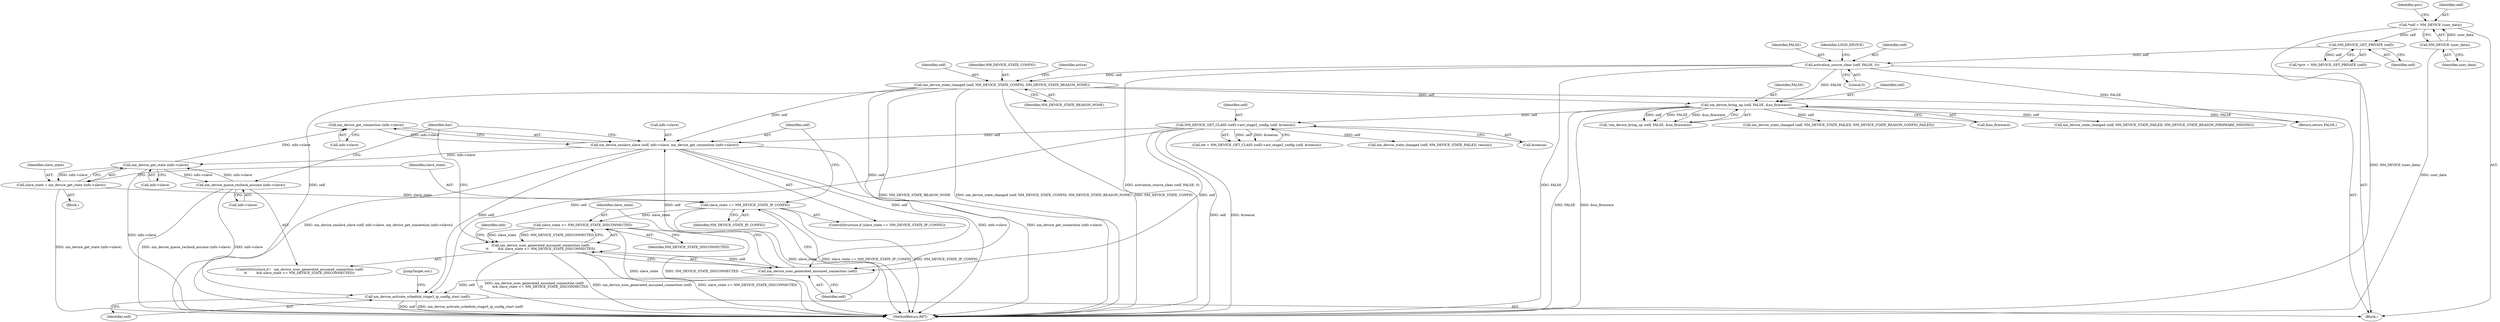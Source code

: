 digraph "0_NetworkManager_d5fc88e573fa58b93034b04d35a2454f5d28cad9@API" {
"1003857" [label="(Call,nm_device_get_connection (info->slave))"];
"1003844" [label="(Call,nm_device_get_state (info->slave))"];
"1003869" [label="(Call,nm_device_queue_recheck_assume (info->slave))"];
"1003852" [label="(Call,nm_device_enslave_slave (self, info->slave, nm_device_get_connection (info->slave)))"];
"1003799" [label="(Call,NM_DEVICE_GET_CLASS (self)->act_stage2_config (self, &reason))"];
"1003779" [label="(Call,nm_device_bring_up (self, FALSE, &no_firmware))"];
"1003768" [label="(Call,nm_device_state_changed (self, NM_DEVICE_STATE_CONFIG, NM_DEVICE_STATE_REASON_NONE))"];
"1003761" [label="(Call,activation_source_clear (self, FALSE, 0))"];
"1003742" [label="(Call,NM_DEVICE_GET_PRIVATE (self))"];
"1003735" [label="(Call,*self = NM_DEVICE (user_data))"];
"1003737" [label="(Call,NM_DEVICE (user_data))"];
"1003864" [label="(Call,nm_device_uses_generated_assumed_connection (self))"];
"1003857" [label="(Call,nm_device_get_connection (info->slave))"];
"1003842" [label="(Call,slave_state = nm_device_get_state (info->slave))"];
"1003849" [label="(Call,slave_state == NM_DEVICE_STATE_IP_CONFIG)"];
"1003866" [label="(Call,slave_state <= NM_DEVICE_STATE_DISCONNECTED)"];
"1003863" [label="(Call,nm_device_uses_generated_assumed_connection (self)\n\t\t         && slave_state <= NM_DEVICE_STATE_DISCONNECTED)"];
"1003876" [label="(Call,nm_device_activate_schedule_stage3_ip_config_start (self))"];
"1003779" [label="(Call,nm_device_bring_up (self, FALSE, &no_firmware))"];
"1003735" [label="(Call,*self = NM_DEVICE (user_data))"];
"1003858" [label="(Call,info->slave)"];
"1003764" [label="(Literal,0)"];
"1003737" [label="(Call,NM_DEVICE (user_data))"];
"1003834" [label="(Block,)"];
"1003800" [label="(Identifier,self)"];
"1003882" [label="(Return,return FALSE;)"];
"1003780" [label="(Identifier,self)"];
"1003843" [label="(Identifier,slave_state)"];
"1003870" [label="(Call,info->slave)"];
"1003782" [label="(Call,&no_firmware)"];
"1003844" [label="(Call,nm_device_get_state (info->slave))"];
"1003741" [label="(Identifier,priv)"];
"1003763" [label="(Identifier,FALSE)"];
"1003781" [label="(Identifier,FALSE)"];
"1003863" [label="(Call,nm_device_uses_generated_assumed_connection (self)\n\t\t         && slave_state <= NM_DEVICE_STATE_DISCONNECTED)"];
"1003868" [label="(Identifier,NM_DEVICE_STATE_DISCONNECTED)"];
"1003877" [label="(Identifier,self)"];
"1003865" [label="(Identifier,self)"];
"1003851" [label="(Identifier,NM_DEVICE_STATE_IP_CONFIG)"];
"1003876" [label="(Call,nm_device_activate_schedule_stage3_ip_config_start (self))"];
"1003867" [label="(Identifier,slave_state)"];
"1003771" [label="(Identifier,NM_DEVICE_STATE_REASON_NONE)"];
"1003849" [label="(Call,slave_state == NM_DEVICE_STATE_IP_CONFIG)"];
"1003736" [label="(Identifier,self)"];
"1003878" [label="(JumpTarget,out:)"];
"1003845" [label="(Call,info->slave)"];
"1003814" [label="(Call,nm_device_state_changed (self, NM_DEVICE_STATE_FAILED, reason))"];
"1003862" [label="(ControlStructure,if (   nm_device_uses_generated_assumed_connection (self)\n\t\t         && slave_state <= NM_DEVICE_STATE_DISCONNECTED))"];
"1003743" [label="(Identifier,self)"];
"1003857" [label="(Call,nm_device_get_connection (info->slave))"];
"1003768" [label="(Call,nm_device_state_changed (self, NM_DEVICE_STATE_CONFIG, NM_DEVICE_STATE_REASON_NONE))"];
"1003853" [label="(Identifier,self)"];
"1003799" [label="(Call,NM_DEVICE_GET_CLASS (self)->act_stage2_config (self, &reason))"];
"1003761" [label="(Call,activation_source_clear (self, FALSE, 0))"];
"1003769" [label="(Identifier,self)"];
"1003848" [label="(ControlStructure,if (slave_state == NM_DEVICE_STATE_IP_CONFIG))"];
"1003742" [label="(Call,NM_DEVICE_GET_PRIVATE (self))"];
"1003766" [label="(Identifier,LOGD_DEVICE)"];
"1003787" [label="(Call,nm_device_state_changed (self, NM_DEVICE_STATE_FAILED, NM_DEVICE_STATE_REASON_FIRMWARE_MISSING))"];
"1003864" [label="(Call,nm_device_uses_generated_assumed_connection (self))"];
"1003762" [label="(Identifier,self)"];
"1003852" [label="(Call,nm_device_enslave_slave (self, info->slave, nm_device_get_connection (info->slave)))"];
"1003866" [label="(Call,slave_state <= NM_DEVICE_STATE_DISCONNECTED)"];
"1003778" [label="(Call,!nm_device_bring_up (self, FALSE, &no_firmware))"];
"1003831" [label="(Identifier,iter)"];
"1003792" [label="(Call,nm_device_state_changed (self, NM_DEVICE_STATE_FAILED, NM_DEVICE_STATE_REASON_CONFIG_FAILED))"];
"1003770" [label="(Identifier,NM_DEVICE_STATE_CONFIG)"];
"1003801" [label="(Call,&reason)"];
"1003869" [label="(Call,nm_device_queue_recheck_assume (info->slave))"];
"1003740" [label="(Call,*priv = NM_DEVICE_GET_PRIVATE (self))"];
"1003738" [label="(Identifier,user_data)"];
"1007368" [label="(MethodReturn,RET)"];
"1003871" [label="(Identifier,info)"];
"1003733" [label="(Block,)"];
"1003850" [label="(Identifier,slave_state)"];
"1003797" [label="(Call,ret = NM_DEVICE_GET_CLASS (self)->act_stage2_config (self, &reason))"];
"1003842" [label="(Call,slave_state = nm_device_get_state (info->slave))"];
"1003775" [label="(Identifier,active)"];
"1003854" [label="(Call,info->slave)"];
"1003857" -> "1003852"  [label="AST: "];
"1003857" -> "1003858"  [label="CFG: "];
"1003858" -> "1003857"  [label="AST: "];
"1003852" -> "1003857"  [label="CFG: "];
"1003857" -> "1003852"  [label="DDG: info->slave"];
"1003844" -> "1003857"  [label="DDG: info->slave"];
"1003844" -> "1003842"  [label="AST: "];
"1003844" -> "1003845"  [label="CFG: "];
"1003845" -> "1003844"  [label="AST: "];
"1003842" -> "1003844"  [label="CFG: "];
"1003844" -> "1007368"  [label="DDG: info->slave"];
"1003844" -> "1003842"  [label="DDG: info->slave"];
"1003869" -> "1003844"  [label="DDG: info->slave"];
"1003852" -> "1003844"  [label="DDG: info->slave"];
"1003844" -> "1003869"  [label="DDG: info->slave"];
"1003869" -> "1003862"  [label="AST: "];
"1003869" -> "1003870"  [label="CFG: "];
"1003870" -> "1003869"  [label="AST: "];
"1003831" -> "1003869"  [label="CFG: "];
"1003869" -> "1007368"  [label="DDG: nm_device_queue_recheck_assume (info->slave)"];
"1003869" -> "1007368"  [label="DDG: info->slave"];
"1003852" -> "1003848"  [label="AST: "];
"1003853" -> "1003852"  [label="AST: "];
"1003854" -> "1003852"  [label="AST: "];
"1003831" -> "1003852"  [label="CFG: "];
"1003852" -> "1007368"  [label="DDG: nm_device_get_connection (info->slave)"];
"1003852" -> "1007368"  [label="DDG: nm_device_enslave_slave (self, info->slave, nm_device_get_connection (info->slave))"];
"1003852" -> "1007368"  [label="DDG: info->slave"];
"1003799" -> "1003852"  [label="DDG: self"];
"1003768" -> "1003852"  [label="DDG: self"];
"1003864" -> "1003852"  [label="DDG: self"];
"1003852" -> "1003864"  [label="DDG: self"];
"1003852" -> "1003876"  [label="DDG: self"];
"1003799" -> "1003797"  [label="AST: "];
"1003799" -> "1003801"  [label="CFG: "];
"1003800" -> "1003799"  [label="AST: "];
"1003801" -> "1003799"  [label="AST: "];
"1003797" -> "1003799"  [label="CFG: "];
"1003799" -> "1007368"  [label="DDG: self"];
"1003799" -> "1007368"  [label="DDG: &reason"];
"1003799" -> "1003797"  [label="DDG: self"];
"1003799" -> "1003797"  [label="DDG: &reason"];
"1003779" -> "1003799"  [label="DDG: self"];
"1003799" -> "1003814"  [label="DDG: self"];
"1003799" -> "1003864"  [label="DDG: self"];
"1003799" -> "1003876"  [label="DDG: self"];
"1003779" -> "1003778"  [label="AST: "];
"1003779" -> "1003782"  [label="CFG: "];
"1003780" -> "1003779"  [label="AST: "];
"1003781" -> "1003779"  [label="AST: "];
"1003782" -> "1003779"  [label="AST: "];
"1003778" -> "1003779"  [label="CFG: "];
"1003779" -> "1007368"  [label="DDG: FALSE"];
"1003779" -> "1007368"  [label="DDG: &no_firmware"];
"1003779" -> "1003778"  [label="DDG: self"];
"1003779" -> "1003778"  [label="DDG: FALSE"];
"1003779" -> "1003778"  [label="DDG: &no_firmware"];
"1003768" -> "1003779"  [label="DDG: self"];
"1003761" -> "1003779"  [label="DDG: FALSE"];
"1003779" -> "1003787"  [label="DDG: self"];
"1003779" -> "1003792"  [label="DDG: self"];
"1003779" -> "1003882"  [label="DDG: FALSE"];
"1003768" -> "1003733"  [label="AST: "];
"1003768" -> "1003771"  [label="CFG: "];
"1003769" -> "1003768"  [label="AST: "];
"1003770" -> "1003768"  [label="AST: "];
"1003771" -> "1003768"  [label="AST: "];
"1003775" -> "1003768"  [label="CFG: "];
"1003768" -> "1007368"  [label="DDG: NM_DEVICE_STATE_REASON_NONE"];
"1003768" -> "1007368"  [label="DDG: nm_device_state_changed (self, NM_DEVICE_STATE_CONFIG, NM_DEVICE_STATE_REASON_NONE)"];
"1003768" -> "1007368"  [label="DDG: NM_DEVICE_STATE_CONFIG"];
"1003761" -> "1003768"  [label="DDG: self"];
"1003768" -> "1003864"  [label="DDG: self"];
"1003768" -> "1003876"  [label="DDG: self"];
"1003761" -> "1003733"  [label="AST: "];
"1003761" -> "1003764"  [label="CFG: "];
"1003762" -> "1003761"  [label="AST: "];
"1003763" -> "1003761"  [label="AST: "];
"1003764" -> "1003761"  [label="AST: "];
"1003766" -> "1003761"  [label="CFG: "];
"1003761" -> "1007368"  [label="DDG: FALSE"];
"1003761" -> "1007368"  [label="DDG: activation_source_clear (self, FALSE, 0)"];
"1003742" -> "1003761"  [label="DDG: self"];
"1003761" -> "1003882"  [label="DDG: FALSE"];
"1003742" -> "1003740"  [label="AST: "];
"1003742" -> "1003743"  [label="CFG: "];
"1003743" -> "1003742"  [label="AST: "];
"1003740" -> "1003742"  [label="CFG: "];
"1003742" -> "1003740"  [label="DDG: self"];
"1003735" -> "1003742"  [label="DDG: self"];
"1003735" -> "1003733"  [label="AST: "];
"1003735" -> "1003737"  [label="CFG: "];
"1003736" -> "1003735"  [label="AST: "];
"1003737" -> "1003735"  [label="AST: "];
"1003741" -> "1003735"  [label="CFG: "];
"1003735" -> "1007368"  [label="DDG: NM_DEVICE (user_data)"];
"1003737" -> "1003735"  [label="DDG: user_data"];
"1003737" -> "1003738"  [label="CFG: "];
"1003738" -> "1003737"  [label="AST: "];
"1003737" -> "1007368"  [label="DDG: user_data"];
"1003864" -> "1003863"  [label="AST: "];
"1003864" -> "1003865"  [label="CFG: "];
"1003865" -> "1003864"  [label="AST: "];
"1003867" -> "1003864"  [label="CFG: "];
"1003863" -> "1003864"  [label="CFG: "];
"1003864" -> "1003863"  [label="DDG: self"];
"1003864" -> "1003876"  [label="DDG: self"];
"1003842" -> "1003834"  [label="AST: "];
"1003843" -> "1003842"  [label="AST: "];
"1003850" -> "1003842"  [label="CFG: "];
"1003842" -> "1007368"  [label="DDG: nm_device_get_state (info->slave)"];
"1003842" -> "1003849"  [label="DDG: slave_state"];
"1003849" -> "1003848"  [label="AST: "];
"1003849" -> "1003851"  [label="CFG: "];
"1003850" -> "1003849"  [label="AST: "];
"1003851" -> "1003849"  [label="AST: "];
"1003853" -> "1003849"  [label="CFG: "];
"1003865" -> "1003849"  [label="CFG: "];
"1003849" -> "1007368"  [label="DDG: NM_DEVICE_STATE_IP_CONFIG"];
"1003849" -> "1007368"  [label="DDG: slave_state"];
"1003849" -> "1007368"  [label="DDG: slave_state == NM_DEVICE_STATE_IP_CONFIG"];
"1003849" -> "1003866"  [label="DDG: slave_state"];
"1003866" -> "1003863"  [label="AST: "];
"1003866" -> "1003868"  [label="CFG: "];
"1003867" -> "1003866"  [label="AST: "];
"1003868" -> "1003866"  [label="AST: "];
"1003863" -> "1003866"  [label="CFG: "];
"1003866" -> "1007368"  [label="DDG: slave_state"];
"1003866" -> "1007368"  [label="DDG: NM_DEVICE_STATE_DISCONNECTED"];
"1003866" -> "1003863"  [label="DDG: slave_state"];
"1003866" -> "1003863"  [label="DDG: NM_DEVICE_STATE_DISCONNECTED"];
"1003863" -> "1003862"  [label="AST: "];
"1003871" -> "1003863"  [label="CFG: "];
"1003831" -> "1003863"  [label="CFG: "];
"1003863" -> "1007368"  [label="DDG: slave_state <= NM_DEVICE_STATE_DISCONNECTED"];
"1003863" -> "1007368"  [label="DDG: nm_device_uses_generated_assumed_connection (self)\n\t\t         && slave_state <= NM_DEVICE_STATE_DISCONNECTED"];
"1003863" -> "1007368"  [label="DDG: nm_device_uses_generated_assumed_connection (self)"];
"1003876" -> "1003733"  [label="AST: "];
"1003876" -> "1003877"  [label="CFG: "];
"1003877" -> "1003876"  [label="AST: "];
"1003878" -> "1003876"  [label="CFG: "];
"1003876" -> "1007368"  [label="DDG: nm_device_activate_schedule_stage3_ip_config_start (self)"];
"1003876" -> "1007368"  [label="DDG: self"];
}
